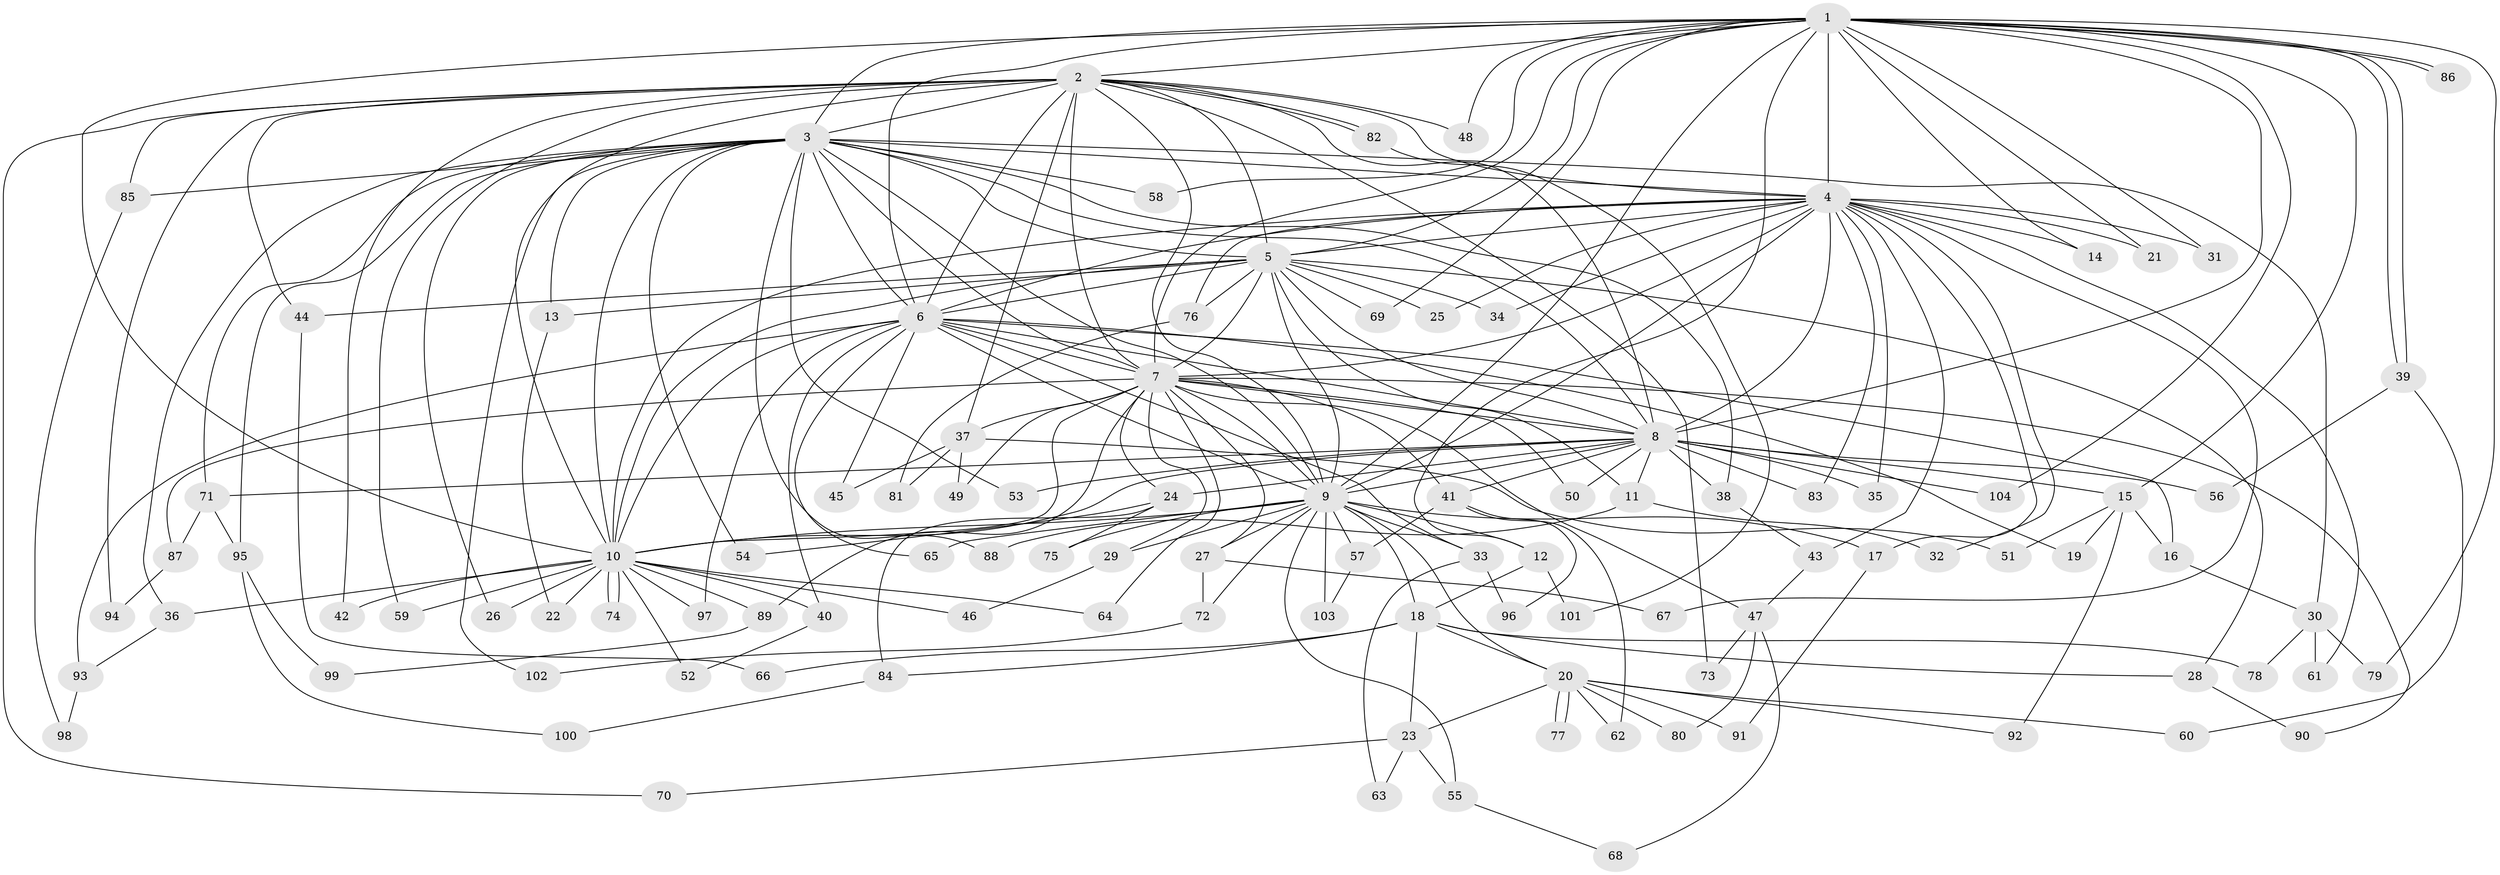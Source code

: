 // Generated by graph-tools (version 1.1) at 2025/49/03/09/25 03:49:42]
// undirected, 104 vertices, 233 edges
graph export_dot {
graph [start="1"]
  node [color=gray90,style=filled];
  1;
  2;
  3;
  4;
  5;
  6;
  7;
  8;
  9;
  10;
  11;
  12;
  13;
  14;
  15;
  16;
  17;
  18;
  19;
  20;
  21;
  22;
  23;
  24;
  25;
  26;
  27;
  28;
  29;
  30;
  31;
  32;
  33;
  34;
  35;
  36;
  37;
  38;
  39;
  40;
  41;
  42;
  43;
  44;
  45;
  46;
  47;
  48;
  49;
  50;
  51;
  52;
  53;
  54;
  55;
  56;
  57;
  58;
  59;
  60;
  61;
  62;
  63;
  64;
  65;
  66;
  67;
  68;
  69;
  70;
  71;
  72;
  73;
  74;
  75;
  76;
  77;
  78;
  79;
  80;
  81;
  82;
  83;
  84;
  85;
  86;
  87;
  88;
  89;
  90;
  91;
  92;
  93;
  94;
  95;
  96;
  97;
  98;
  99;
  100;
  101;
  102;
  103;
  104;
  1 -- 2;
  1 -- 3;
  1 -- 4;
  1 -- 5;
  1 -- 6;
  1 -- 7;
  1 -- 8;
  1 -- 9;
  1 -- 10;
  1 -- 12;
  1 -- 14;
  1 -- 15;
  1 -- 21;
  1 -- 31;
  1 -- 39;
  1 -- 39;
  1 -- 48;
  1 -- 58;
  1 -- 69;
  1 -- 79;
  1 -- 86;
  1 -- 86;
  1 -- 104;
  2 -- 3;
  2 -- 4;
  2 -- 5;
  2 -- 6;
  2 -- 7;
  2 -- 8;
  2 -- 9;
  2 -- 10;
  2 -- 37;
  2 -- 42;
  2 -- 44;
  2 -- 48;
  2 -- 59;
  2 -- 70;
  2 -- 73;
  2 -- 82;
  2 -- 82;
  2 -- 85;
  2 -- 94;
  3 -- 4;
  3 -- 5;
  3 -- 6;
  3 -- 7;
  3 -- 8;
  3 -- 9;
  3 -- 10;
  3 -- 13;
  3 -- 26;
  3 -- 30;
  3 -- 36;
  3 -- 38;
  3 -- 53;
  3 -- 54;
  3 -- 58;
  3 -- 71;
  3 -- 85;
  3 -- 88;
  3 -- 95;
  3 -- 102;
  4 -- 5;
  4 -- 6;
  4 -- 7;
  4 -- 8;
  4 -- 9;
  4 -- 10;
  4 -- 14;
  4 -- 17;
  4 -- 21;
  4 -- 25;
  4 -- 31;
  4 -- 32;
  4 -- 34;
  4 -- 35;
  4 -- 43;
  4 -- 61;
  4 -- 67;
  4 -- 76;
  4 -- 83;
  5 -- 6;
  5 -- 7;
  5 -- 8;
  5 -- 9;
  5 -- 10;
  5 -- 11;
  5 -- 13;
  5 -- 25;
  5 -- 28;
  5 -- 34;
  5 -- 44;
  5 -- 69;
  5 -- 76;
  6 -- 7;
  6 -- 8;
  6 -- 9;
  6 -- 10;
  6 -- 16;
  6 -- 19;
  6 -- 33;
  6 -- 40;
  6 -- 45;
  6 -- 65;
  6 -- 93;
  6 -- 97;
  7 -- 8;
  7 -- 9;
  7 -- 10;
  7 -- 24;
  7 -- 27;
  7 -- 29;
  7 -- 37;
  7 -- 41;
  7 -- 47;
  7 -- 49;
  7 -- 50;
  7 -- 64;
  7 -- 87;
  7 -- 89;
  7 -- 90;
  8 -- 9;
  8 -- 10;
  8 -- 11;
  8 -- 15;
  8 -- 24;
  8 -- 35;
  8 -- 38;
  8 -- 41;
  8 -- 50;
  8 -- 53;
  8 -- 56;
  8 -- 71;
  8 -- 83;
  8 -- 104;
  9 -- 10;
  9 -- 12;
  9 -- 17;
  9 -- 18;
  9 -- 20;
  9 -- 27;
  9 -- 29;
  9 -- 33;
  9 -- 55;
  9 -- 57;
  9 -- 65;
  9 -- 72;
  9 -- 75;
  9 -- 103;
  10 -- 22;
  10 -- 26;
  10 -- 36;
  10 -- 40;
  10 -- 42;
  10 -- 46;
  10 -- 52;
  10 -- 59;
  10 -- 64;
  10 -- 74;
  10 -- 74;
  10 -- 89;
  10 -- 97;
  11 -- 32;
  11 -- 88;
  12 -- 18;
  12 -- 101;
  13 -- 22;
  15 -- 16;
  15 -- 19;
  15 -- 51;
  15 -- 92;
  16 -- 30;
  17 -- 91;
  18 -- 20;
  18 -- 23;
  18 -- 28;
  18 -- 66;
  18 -- 78;
  18 -- 84;
  20 -- 23;
  20 -- 60;
  20 -- 62;
  20 -- 77;
  20 -- 77;
  20 -- 80;
  20 -- 91;
  20 -- 92;
  23 -- 55;
  23 -- 63;
  23 -- 70;
  24 -- 54;
  24 -- 75;
  24 -- 84;
  27 -- 67;
  27 -- 72;
  28 -- 90;
  29 -- 46;
  30 -- 61;
  30 -- 78;
  30 -- 79;
  33 -- 63;
  33 -- 96;
  36 -- 93;
  37 -- 45;
  37 -- 49;
  37 -- 51;
  37 -- 81;
  38 -- 43;
  39 -- 56;
  39 -- 60;
  40 -- 52;
  41 -- 57;
  41 -- 62;
  41 -- 96;
  43 -- 47;
  44 -- 66;
  47 -- 68;
  47 -- 73;
  47 -- 80;
  55 -- 68;
  57 -- 103;
  71 -- 87;
  71 -- 95;
  72 -- 102;
  76 -- 81;
  82 -- 101;
  84 -- 100;
  85 -- 98;
  87 -- 94;
  89 -- 99;
  93 -- 98;
  95 -- 99;
  95 -- 100;
}

